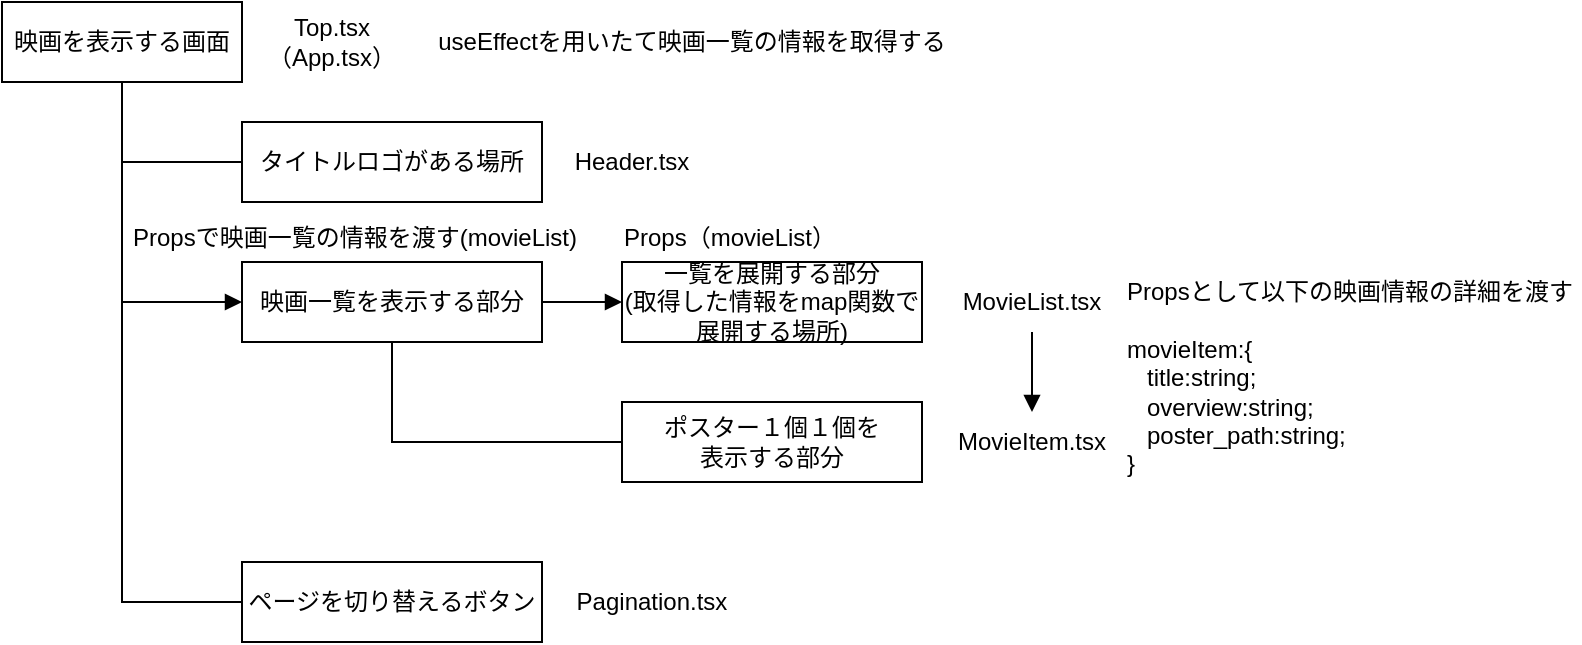 <mxfile>
    <diagram id="JE-W9poFUXxnZDpL_Q6b" name="ページ1">
        <mxGraphModel dx="950" dy="534" grid="1" gridSize="10" guides="1" tooltips="1" connect="1" arrows="1" fold="1" page="1" pageScale="1" pageWidth="827" pageHeight="1169" math="0" shadow="0">
            <root>
                <mxCell id="0"/>
                <mxCell id="1" parent="0"/>
                <mxCell id="HFHvTG4eVQWcvf4X_xEF-6" style="edgeStyle=none;html=1;exitX=0.5;exitY=1;exitDx=0;exitDy=0;entryX=0;entryY=0.5;entryDx=0;entryDy=0;endArrow=none;endFill=0;rounded=0;" parent="1" source="3" target="HFHvTG4eVQWcvf4X_xEF-3" edge="1">
                    <mxGeometry relative="1" as="geometry">
                        <Array as="points">
                            <mxPoint x="100" y="120"/>
                        </Array>
                    </mxGeometry>
                </mxCell>
                <mxCell id="3" value="映画を表示する画面" style="rounded=0;whiteSpace=wrap;html=1;" parent="1" vertex="1">
                    <mxGeometry x="40" y="40" width="120" height="40" as="geometry"/>
                </mxCell>
                <mxCell id="HFHvTG4eVQWcvf4X_xEF-3" value="タイトルロゴがある場所" style="rounded=0;whiteSpace=wrap;html=1;" parent="1" vertex="1">
                    <mxGeometry x="160" y="100" width="150" height="40" as="geometry"/>
                </mxCell>
                <mxCell id="HFHvTG4eVQWcvf4X_xEF-4" value="映画一覧を表示する部分" style="rounded=0;whiteSpace=wrap;html=1;" parent="1" vertex="1">
                    <mxGeometry x="160" y="170" width="150" height="40" as="geometry"/>
                </mxCell>
                <mxCell id="HFHvTG4eVQWcvf4X_xEF-5" value="ページを切り替えるボタン" style="rounded=0;whiteSpace=wrap;html=1;" parent="1" vertex="1">
                    <mxGeometry x="160" y="320" width="150" height="40" as="geometry"/>
                </mxCell>
                <mxCell id="HFHvTG4eVQWcvf4X_xEF-7" style="edgeStyle=none;html=1;exitX=0.5;exitY=1;exitDx=0;exitDy=0;entryX=0;entryY=0.5;entryDx=0;entryDy=0;endArrow=block;endFill=1;rounded=0;" parent="1" source="3" target="HFHvTG4eVQWcvf4X_xEF-4" edge="1">
                    <mxGeometry relative="1" as="geometry">
                        <mxPoint x="110" y="90" as="sourcePoint"/>
                        <mxPoint x="170" y="130" as="targetPoint"/>
                        <Array as="points">
                            <mxPoint x="100" y="190"/>
                        </Array>
                    </mxGeometry>
                </mxCell>
                <mxCell id="HFHvTG4eVQWcvf4X_xEF-8" style="edgeStyle=none;html=1;entryX=0;entryY=0.5;entryDx=0;entryDy=0;endArrow=none;endFill=0;rounded=0;" parent="1" target="HFHvTG4eVQWcvf4X_xEF-5" edge="1">
                    <mxGeometry relative="1" as="geometry">
                        <mxPoint x="100" y="80" as="sourcePoint"/>
                        <mxPoint x="170" y="200" as="targetPoint"/>
                        <Array as="points">
                            <mxPoint x="100" y="340"/>
                        </Array>
                    </mxGeometry>
                </mxCell>
                <mxCell id="HFHvTG4eVQWcvf4X_xEF-12" value="Header.tsx" style="text;html=1;strokeColor=none;fillColor=none;align=center;verticalAlign=middle;whiteSpace=wrap;rounded=0;" parent="1" vertex="1">
                    <mxGeometry x="310" y="105" width="90" height="30" as="geometry"/>
                </mxCell>
                <mxCell id="HFHvTG4eVQWcvf4X_xEF-13" value="一覧を展開する部分&lt;br&gt;(取得した情報をmap関数で展開する場所)" style="rounded=0;whiteSpace=wrap;html=1;" parent="1" vertex="1">
                    <mxGeometry x="350" y="170" width="150" height="40" as="geometry"/>
                </mxCell>
                <mxCell id="HFHvTG4eVQWcvf4X_xEF-14" value="ポスター１個１個を&lt;br&gt;表示する部分" style="rounded=0;whiteSpace=wrap;html=1;" parent="1" vertex="1">
                    <mxGeometry x="350" y="240" width="150" height="40" as="geometry"/>
                </mxCell>
                <mxCell id="HFHvTG4eVQWcvf4X_xEF-21" value="" style="edgeStyle=none;rounded=0;html=1;endArrow=block;endFill=1;" parent="1" source="HFHvTG4eVQWcvf4X_xEF-15" target="HFHvTG4eVQWcvf4X_xEF-16" edge="1">
                    <mxGeometry relative="1" as="geometry"/>
                </mxCell>
                <mxCell id="HFHvTG4eVQWcvf4X_xEF-15" value="MovieList.tsx" style="text;html=1;strokeColor=none;fillColor=none;align=center;verticalAlign=middle;whiteSpace=wrap;rounded=0;" parent="1" vertex="1">
                    <mxGeometry x="510" y="175" width="90" height="30" as="geometry"/>
                </mxCell>
                <mxCell id="HFHvTG4eVQWcvf4X_xEF-16" value="MovieItem.tsx" style="text;html=1;strokeColor=none;fillColor=none;align=center;verticalAlign=middle;whiteSpace=wrap;rounded=0;" parent="1" vertex="1">
                    <mxGeometry x="510" y="245" width="90" height="30" as="geometry"/>
                </mxCell>
                <mxCell id="HFHvTG4eVQWcvf4X_xEF-17" style="edgeStyle=none;html=1;exitX=0.5;exitY=1;exitDx=0;exitDy=0;entryX=0;entryY=0.5;entryDx=0;entryDy=0;endArrow=none;endFill=0;rounded=0;" parent="1" source="HFHvTG4eVQWcvf4X_xEF-4" target="HFHvTG4eVQWcvf4X_xEF-14" edge="1">
                    <mxGeometry relative="1" as="geometry">
                        <mxPoint x="110" y="90" as="sourcePoint"/>
                        <mxPoint x="170" y="200" as="targetPoint"/>
                        <Array as="points">
                            <mxPoint x="235" y="260"/>
                        </Array>
                    </mxGeometry>
                </mxCell>
                <mxCell id="HFHvTG4eVQWcvf4X_xEF-18" style="edgeStyle=none;html=1;exitX=1;exitY=0.5;exitDx=0;exitDy=0;entryX=0;entryY=0.5;entryDx=0;entryDy=0;endArrow=block;endFill=1;rounded=0;" parent="1" source="HFHvTG4eVQWcvf4X_xEF-4" target="HFHvTG4eVQWcvf4X_xEF-13" edge="1">
                    <mxGeometry relative="1" as="geometry">
                        <mxPoint x="245" y="220" as="sourcePoint"/>
                        <mxPoint x="360" y="270" as="targetPoint"/>
                        <Array as="points"/>
                    </mxGeometry>
                </mxCell>
                <mxCell id="HFHvTG4eVQWcvf4X_xEF-19" value="Pagination.tsx" style="text;html=1;strokeColor=none;fillColor=none;align=center;verticalAlign=middle;whiteSpace=wrap;rounded=0;" parent="1" vertex="1">
                    <mxGeometry x="320" y="325" width="90" height="30" as="geometry"/>
                </mxCell>
                <mxCell id="HFHvTG4eVQWcvf4X_xEF-20" value="Top.tsx（App.tsx）" style="text;html=1;strokeColor=none;fillColor=none;align=center;verticalAlign=middle;whiteSpace=wrap;rounded=0;" parent="1" vertex="1">
                    <mxGeometry x="160" y="45" width="90" height="30" as="geometry"/>
                </mxCell>
                <mxCell id="HFHvTG4eVQWcvf4X_xEF-22" value="Propsとして以下の映画情報の詳細を渡す&lt;br&gt;&lt;br&gt;&lt;div style=&quot;text-align: left&quot;&gt;&lt;span&gt;movieItem:{&lt;/span&gt;&lt;/div&gt;&lt;div style=&quot;text-align: left&quot;&gt;&lt;span&gt;&amp;nbsp; &amp;nbsp;title:string;&lt;/span&gt;&lt;/div&gt;&lt;div style=&quot;text-align: left&quot;&gt;&lt;span&gt;&amp;nbsp; &amp;nbsp;overview:string;&lt;/span&gt;&lt;/div&gt;&lt;div style=&quot;text-align: left&quot;&gt;&lt;span&gt;&amp;nbsp; &amp;nbsp;poster_path:string;&lt;/span&gt;&lt;/div&gt;&lt;div style=&quot;text-align: left&quot;&gt;&lt;span&gt;}&lt;/span&gt;&lt;/div&gt;" style="text;html=1;strokeColor=none;fillColor=none;align=center;verticalAlign=middle;whiteSpace=wrap;rounded=0;" parent="1" vertex="1">
                    <mxGeometry x="599" y="170" width="230" height="115" as="geometry"/>
                </mxCell>
                <mxCell id="HFHvTG4eVQWcvf4X_xEF-23" value="Propsで映画一覧の情報を渡す(movieList)" style="text;html=1;strokeColor=none;fillColor=none;align=center;verticalAlign=middle;whiteSpace=wrap;rounded=0;" parent="1" vertex="1">
                    <mxGeometry x="100" y="143" width="233" height="30" as="geometry"/>
                </mxCell>
                <mxCell id="HFHvTG4eVQWcvf4X_xEF-24" value="useEffectを用いたて映画一覧の情報を取得する" style="text;html=1;strokeColor=none;fillColor=none;align=center;verticalAlign=middle;whiteSpace=wrap;rounded=0;" parent="1" vertex="1">
                    <mxGeometry x="250" y="45" width="270" height="30" as="geometry"/>
                </mxCell>
                <mxCell id="HFHvTG4eVQWcvf4X_xEF-25" value="Props（movieList）" style="text;html=1;strokeColor=none;fillColor=none;align=center;verticalAlign=middle;whiteSpace=wrap;rounded=0;" parent="1" vertex="1">
                    <mxGeometry x="339" y="143" width="130" height="30" as="geometry"/>
                </mxCell>
            </root>
        </mxGraphModel>
    </diagram>
</mxfile>